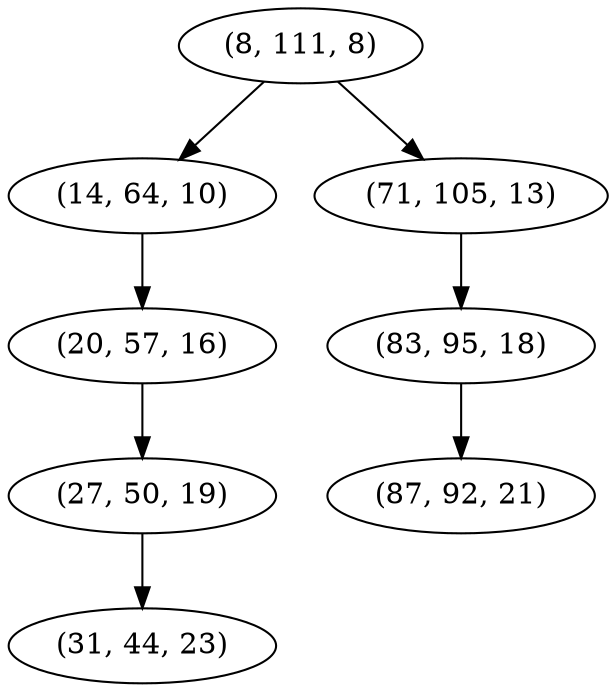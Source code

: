 digraph tree {
    "(8, 111, 8)";
    "(14, 64, 10)";
    "(20, 57, 16)";
    "(27, 50, 19)";
    "(31, 44, 23)";
    "(71, 105, 13)";
    "(83, 95, 18)";
    "(87, 92, 21)";
    "(8, 111, 8)" -> "(14, 64, 10)";
    "(8, 111, 8)" -> "(71, 105, 13)";
    "(14, 64, 10)" -> "(20, 57, 16)";
    "(20, 57, 16)" -> "(27, 50, 19)";
    "(27, 50, 19)" -> "(31, 44, 23)";
    "(71, 105, 13)" -> "(83, 95, 18)";
    "(83, 95, 18)" -> "(87, 92, 21)";
}
